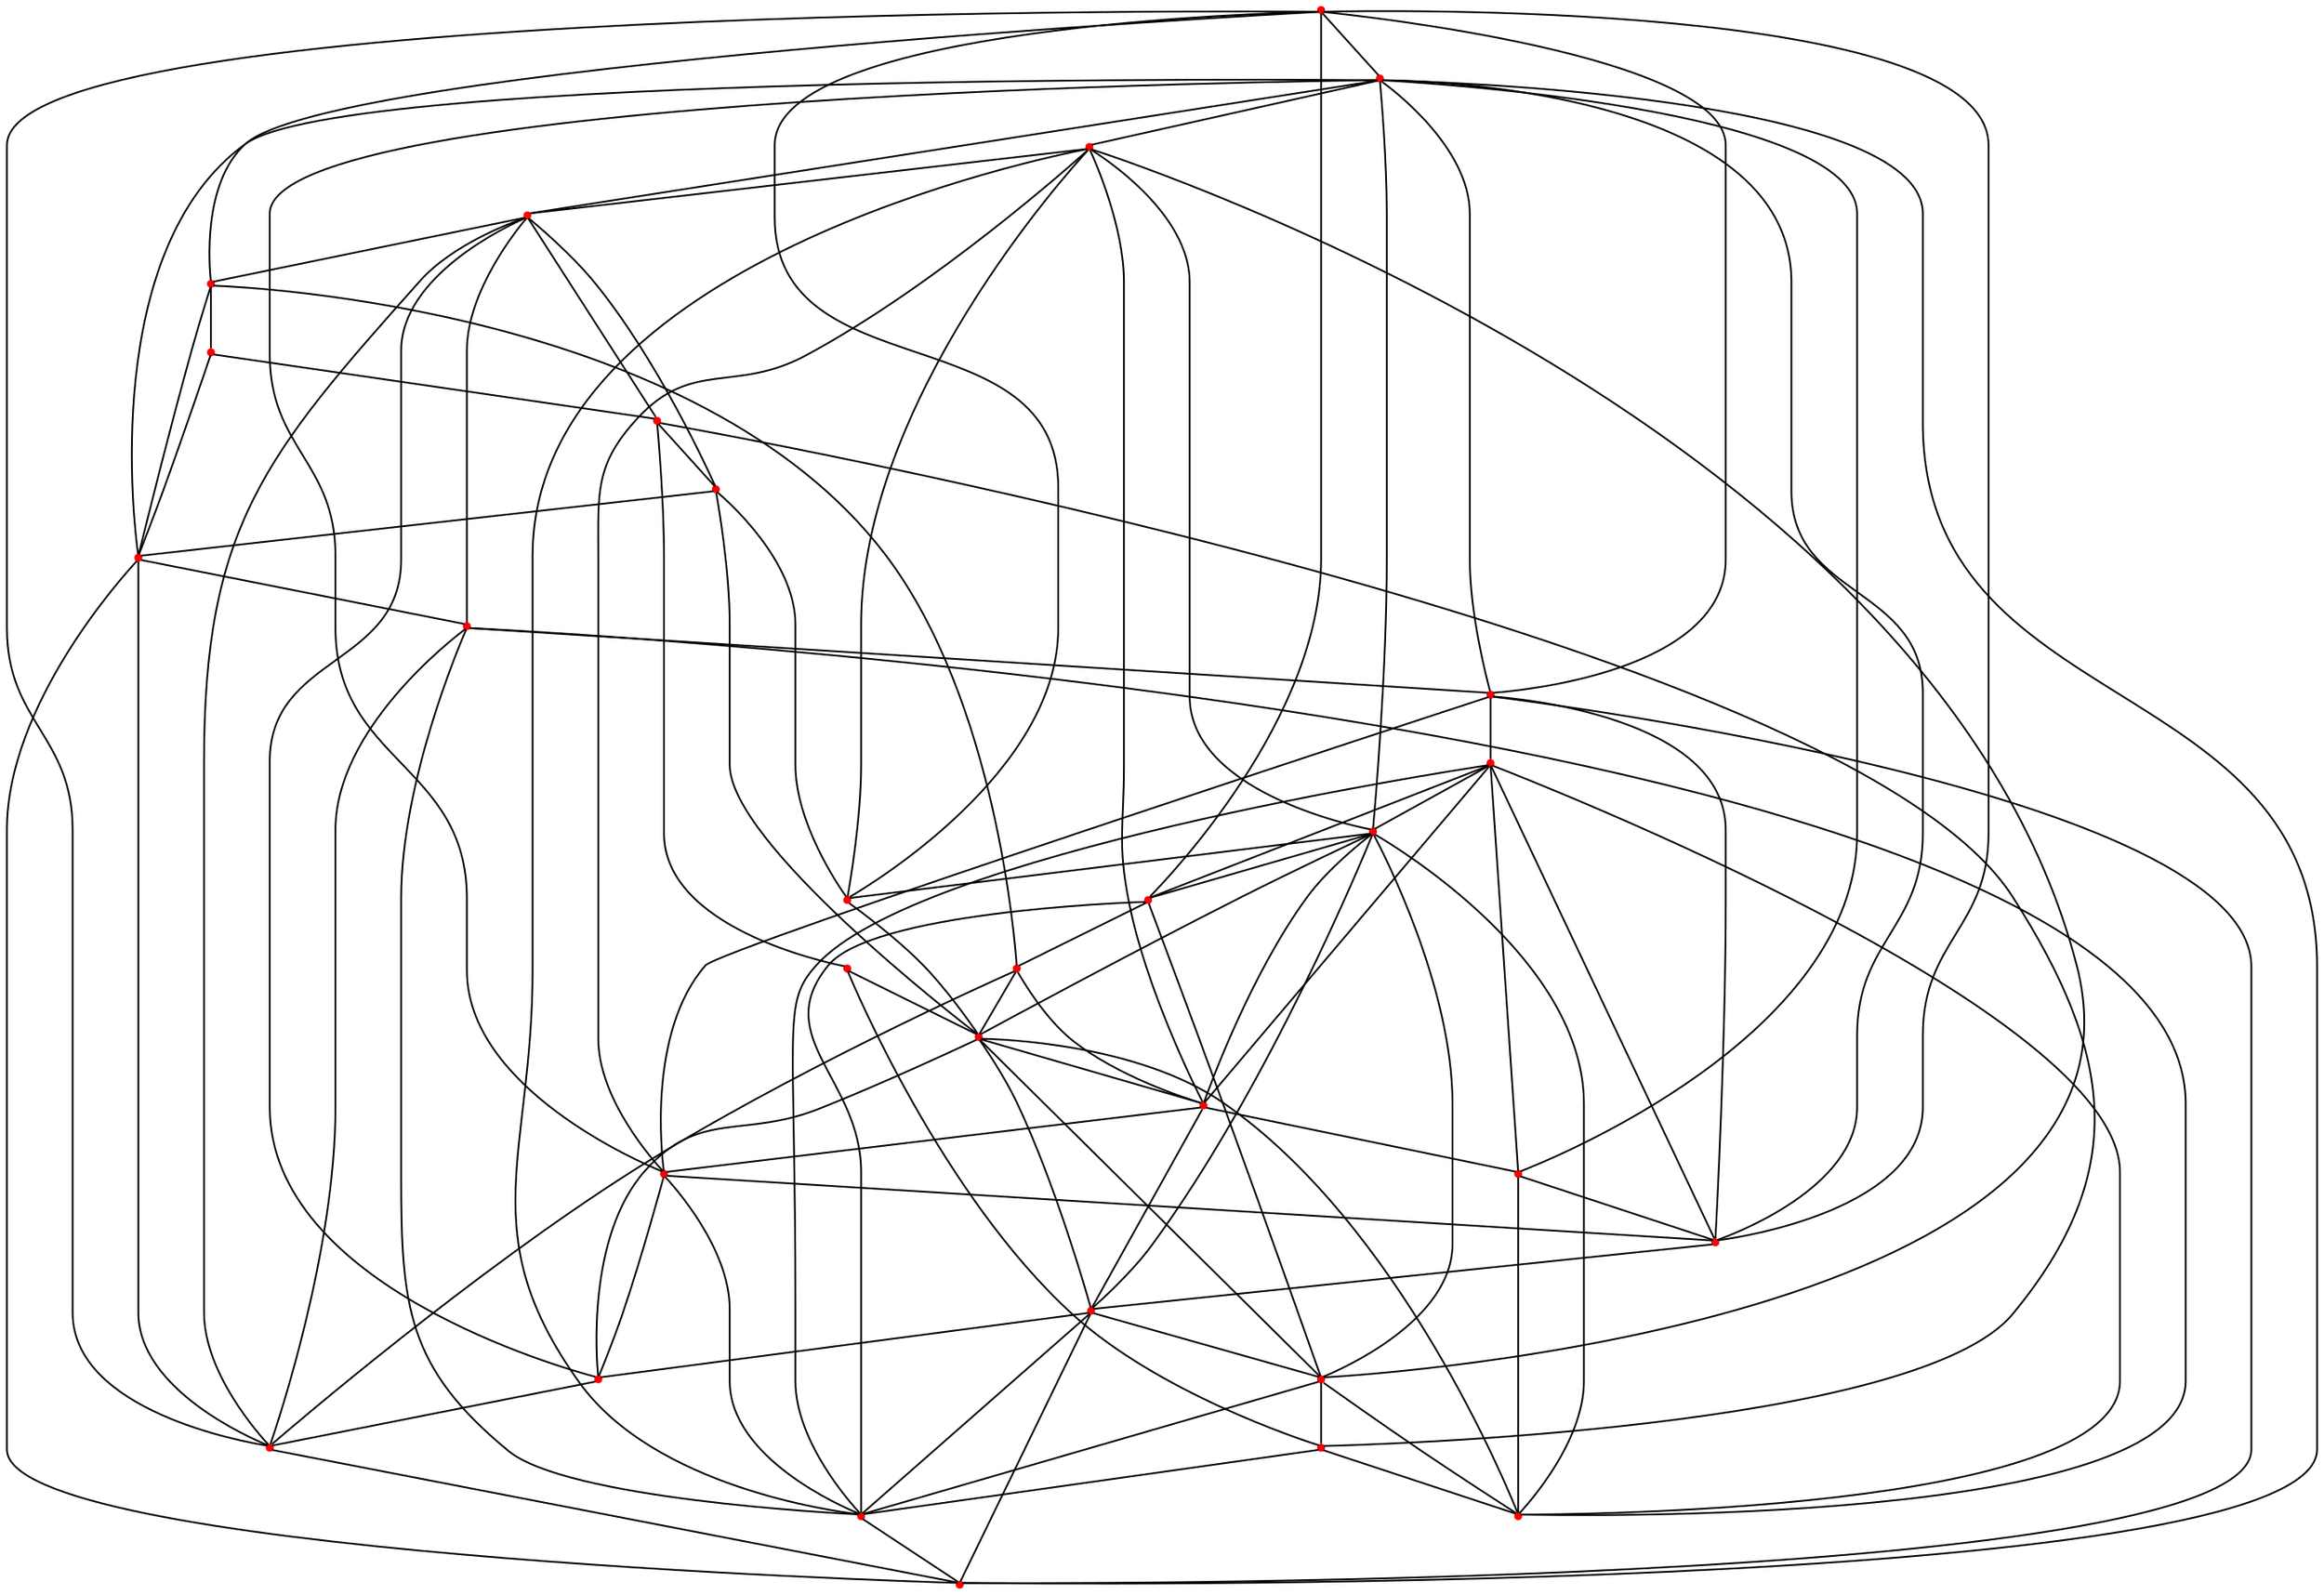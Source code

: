 strict graph "" {
	graph [bb="0,0,255.08,223.13"];
	node [label="\N",
		shape=point
	];
	1	[color=red,
		height=0.05,
		pos="170.17,201.84",
		width=0.05];
	8	[color=red,
		height=0.05,
		pos="175.11,142.99",
		width=0.05];
	1 -- 8	[pos="170.34,199.88 171.09,190.95 174.18,154.09 174.94,145.01"];
	14	[color=red,
		height=0.05,
		pos="70.801,221.33",
		width=0.05];
	1 -- 14	[pos="168.1,202.25 155.17,204.79 85.765,218.39 72.865,220.92"];
	18	[color=red,
		height=0.05,
		pos="120.83,217.33",
		width=0.05];
	1 -- 18	[pos="168.05,202.51 159.94,205.06 130.9,214.17 122.89,216.68"];
	22	[color=red,
		height=0.05,
		pos="234.95,184.58",
		width=0.05];
	1 -- 22	[pos="172.04,201.34 181.5,198.82 224.01,187.5 233.2,185.05"];
	7	[color=red,
		height=0.05,
		pos="126.97,82.723",
		width=0.05];
	8 -- 7	[pos="173.92,141.5 167.32,133.23 135.23,93.069 128.29,84.382"];
	5	[color=red,
		height=0.05,
		pos="84.591,186.98",
		width=0.05];
	8 -- 5	[pos="173.22,143.91 161.44,149.63 98.221,180.35 86.471,186.06"];
	20	[color=red,
		height=0.05,
		pos="72.386,146.74",
		width=0.05];
	8 -- 20	[pos="172.97,143.07 159.48,143.56 86.613,146.22 74.188,146.67"];
	23	[color=red,
		height=0.05,
		pos="245.93,47.168",
		width=0.05];
	8 -- 23	[pos="176.34,141.32 184.94,129.69 235.96,60.657 244.67,48.877"];
	28	[color=red,
		height=0.05,
		pos="250.36,142.47",
		width=0.05];
	8 -- 28	[pos="176.97,142.98 187.29,142.9 237.44,142.56 248.28,142.49"];
	26	[color=red,
		height=0.05,
		pos="1.8,177.94",
		width=0.05];
	14 -- 26	[pos="69.096,220.26 59.632,214.31 13.646,185.39 3.6994,179.14"];
	18 -- 5	[pos="119.28,216.02 113.31,211.03 91.983,193.17 86.102,188.24"];
	15	[color=red,
		height=0.05,
		pos="178.3,186.63",
		width=0.05];
	18 -- 15	[pos="122.74,216.31 131.47,211.65 167.46,192.42 176.32,187.69"];
	22 -- 8	[pos="233.47,183.55 225.27,177.85 185.39,150.13 176.76,144.13"];
	22 -- 15	[pos="233.07,184.65 224.46,184.96 188.99,186.24 180.25,186.56"];
	19	[color=red,
		height=0.05,
		pos="217.27,125.76",
		width=0.05];
	22 -- 19	[pos="234.36,182.62 231.68,173.69 220.61,136.85 217.88,127.78"];
	17	[color=red,
		height=0.05,
		pos="253.28,76.077",
		width=0.05];
	22 -- 17	[pos="235.27,182.7 237.49,169.53 250.7,91.351 252.95,78.012"];
	7 -- 20	[pos="125.62,84.305 118.13,93.084 81.756,135.75 73.889,144.97"];
	7 -- 19	[pos="128.85,83.622 140.61,89.222 203.68,119.28 215.4,124.86"];
	27	[color=red,
		height=0.05,
		pos="155.03,51.69",
		width=0.05];
	7 -- 27	[pos="128.48,81.054 133.39,75.616 148.92,58.45 153.65,53.218"];
	5 -- 14	[pos="83.849,188.82 81.433,194.84 73.805,213.85 71.48,219.64"];
	5 -- 26	[pos="82.544,186.75 71.09,185.5 15.042,179.39 3.775,178.16"];
	5 -- 15	[pos="86.548,186.97 98.743,186.93 164.19,186.68 176.35,186.64"];
	6	[color=red,
		height=0.05,
		pos="146.97,145.75",
		width=0.05];
	5 -- 6	[pos="86.132,185.96 94.688,180.3 136.26,152.83 145.25,146.89"];
	20 -- 14	[pos="72.347,148.58 72.13,158.81 71.073,208.52 70.845,219.28"];
	20 -- 18	[pos="73.584,148.48 80.286,158.25 113.08,206.04 119.68,215.64"];
	20 -- 6	[pos="74.23,146.71 84.459,146.58 134.17,145.92 144.92,145.78"];
	9	[color=red,
		height=0.05,
		pos="24.641,117.66",
		width=0.05];
	20 -- 9	[pos="70.797,145.77 63.548,141.35 33.646,123.15 26.284,118.67"];
	16	[color=red,
		height=0.05,
		pos="119.91,161.61",
		width=0.05];
	20 -- 16	[pos="74.428,147.37 82.245,149.82 110.21,158.57 117.93,160.99"];
	13	[color=red,
		height=0.05,
		pos="9.6493,76.261",
		width=0.05];
	20 -- 13	[pos="71.076,145.26 62.911,136.09 19.096,86.873 10.952,77.725"];
	23 -- 28	[pos="246.03,49.158 246.6,61.561 249.69,128.12 250.26,140.49"];
	23 -- 17	[pos="246.42,49.065 247.74,54.29 251.44,68.857 252.78,74.135"];
	4	[color=red,
		height=0.05,
		pos="172.77,15.031",
		width=0.05];
	23 -- 4	[pos="244.12,46.373 234,41.927 184.47,20.171 174.52,15.798"];
	28 -- 1	[pos="248.68,143.71 238.25,151.44 182.25,192.9 171.84,200.61"];
	28 -- 22	[pos="249.69,144.28 247.16,151.21 238.09,175.99 235.59,182.82"];
	28 -- 17	[pos="250.44,140.56 250.86,131.03 252.72,88.808 253.17,78.401"];
	12	[color=red,
		height=0.05,
		pos="170.92,102.54",
		width=0.05];
	28 -- 12	[pos="248.7,141.64 238.36,136.44 182.88,108.55 172.57,103.37"];
	26 -- 13	[pos="1.9639,175.82 2.9855,162.59 8.4674,91.572 9.4863,78.374"];
	15 -- 8	[pos="178.16,184.76 177.64,177.58 175.76,151.89 175.25,144.81"];
	19 -- 8	[pos="215.46,126.5 208.53,129.33 183.71,139.47 176.87,142.27"];
	19 -- 28	[pos="219.05,126.66 224.85,129.58 243.15,138.83 248.73,141.65"];
	17 -- 27	[pos="251.22,75.568 238.44,72.394 169.82,55.362 157.07,52.197"];
	17 -- 4	[pos="251.59,74.802 241.12,66.857 184.89,24.224 174.44,16.299"];
	21	[color=red,
		height=0.05,
		pos="175.8,67.199",
		width=0.05];
	17 -- 21	[pos="251.36,75.858 240.64,74.629 188.19,68.619 177.64,67.411"];
	27 -- 8	[pos="155.45,53.597 158.06,65.479 172.09,129.24 174.7,141.09"];
	27 -- 4	[pos="155.99,49.719 159.09,43.295 168.91,23.017 171.9,16.837"];
	24	[color=red,
		height=0.05,
		pos="191.69,47.114",
		width=0.05];
	27 -- 24	[pos="157,51.444 163.43,50.642 183.7,48.111 189.88,47.339"];
	30	[color=red,
		height=0.05,
		pos="96.651,58.844",
		width=0.05];
	27 -- 30	[pos="153.09,51.928 144.23,53.014 107.66,57.494 98.661,58.598"];
	10	[color=red,
		height=0.05,
		pos="78.819,105.57",
		width=0.05];
	27 -- 10	[pos="153.44,52.815 143.52,59.827 90.295,97.457 80.402,104.45"];
	25	[color=red,
		height=0.05,
		pos="211.09,95.311",
		width=0.05];
	27 -- 25	[pos="156.9,53.141 165.56,59.883 201.78,88.066 209.6,94.15"];
	6 -- 18	[pos="146.32,147.52 142.71,157.42 125.01,205.88 121.46,215.62"];
	6 -- 22	[pos="148.81,146.56 160.26,151.62 221.7,178.73 233.12,183.77"];
	6 -- 21	[pos="147.68,143.81 151.67,132.94 171.19,79.763 175.11,69.073"];
	9 -- 5	[pos="25.893,119.11 33.695,128.13 75.563,176.54 83.345,185.54"];
	9 -- 10	[pos="26.443,117.26 34.669,115.43 68.6,107.85 76.954,105.99"];
	16 -- 18	[pos="119.94,163.46 120.08,171.92 120.66,206.82 120.8,215.41"];
	16 -- 19	[pos="121.6,160.99 133.42,156.63 203.57,130.8 215.54,126.4"];
	13 -- 9	[pos="10.293,78.04 12.759,84.851 21.583,109.22 24.016,115.94"];
	11	[color=red,
		height=0.05,
		pos="87.024,1.8",
		width=0.05];
	13 -- 11	[pos="10.992,74.969 20.304,66.008 75.183,13.196 85.39,3.3724"];
	29	[color=red,
		height=0.05,
		pos="26.982,10.524",
		width=0.05];
	13 -- 29	[pos="10.149,74.365 12.68,64.766 24.055,21.626 26.513,12.304"];
	4 -- 6	[pos="172.41,16.879 169.52,31.527 150.34,128.69 147.36,143.78"];
	4 -- 30	[pos="171.18,15.947 161.28,21.648 108.11,52.247 98.233,57.934"];
	12 -- 15	[pos="171.1,104.62 172.12,116.25 177.12,173.18 178.12,184.63"];
	12 -- 27	[pos="170.23,100.36 167.62,91.991 158.27,62.062 155.69,53.81"];
	12 -- 16	[pos="169.65,104 162.66,112.1 128.67,151.47 121.31,159.98"];
	12 -- 21	[pos="171.18,100.64 172.02,94.561 174.63,75.617 175.51,69.284"];
	12 -- 24	[pos="171.61,100.7 174.76,92.281 187.77,57.568 190.97,49.022"];
	12 -- 30	[pos="169.08,101.46 158.81,95.415 108.53,65.833 98.423,59.886"];
	3	[color=red,
		height=0.05,
		pos="137.47,13.377",
		width=0.05];
	12 -- 3	[pos="170.22,100.68 165.86,89.075 142.5,26.803 138.16,15.229"];
	21 -- 7	[pos="173.7,67.866 165.67,70.419 136.93,79.556 129,82.075"];
	21 -- 15	[pos="175.84,69.272 176.14,83.768 177.95,169.82 178.26,184.5"];
	21 -- 19	[pos="176.99,68.888 183.05,77.439 210.27,115.87 216.15,124.17"];
	21 -- 25	[pos="177.31,68.407 183.12,73.031 203.89,89.577 209.62,94.139"];
	2	[color=red,
		height=0.05,
		pos="111.94,127.55",
		width=0.05];
	2 -- 14	[pos="111.08,129.51 105.72,141.71 76.995,207.21 71.656,219.38"];
	2 -- 18	[pos="112.12,129.43 113.28,141.11 119.49,203.81 120.65,215.46"];
	2 -- 24	[pos="113.32,126.16 123,116.39 180.46,58.437 190.27,48.548"];
	2 -- 30	[pos="111.49,125.57 109.26,115.54 99.233,70.447 97.065,60.704"];
	24 -- 7	[pos="190.09,47.994 181.21,52.878 138.08,76.61 128.75,81.743"];
	24 -- 23	[pos="193.49,47.115 201.73,47.124 235.7,47.157 244.07,47.166"];
	24 -- 19	[pos="192.32,49.058 195.86,59.938 213.18,113.18 216.66,123.88"];
	24 -- 17	[pos="193.47,47.949 202.46,52.179 242.87,71.186 251.61,75.293"];
	30 -- 9	[pos="95.147,60.072 85.776,67.727 35.484,108.81 26.136,116.44"];
	30 -- 16	[pos="97.055,60.627 99.878,73.101 116.63,147.14 119.49,159.78"];
	30 -- 24	[pos="98.636,58.599 111,57.072 177.38,48.88 189.72,47.357"];
	10 -- 1	[pos="80.11,106.93 90.346,117.72 158.25,189.28 168.8,200.39"];
	10 -- 7	[pos="80.888,104.59 88.808,100.83 117.15,87.383 124.96,83.675"];
	10 -- 30	[pos="79.585,103.56 82.518,95.876 93.014,68.375 95.908,60.792"];
	3 -- 7	[pos="137.16,15.378 135.63,25.504 128.74,71.012 127.25,80.845"];
	3 -- 27	[pos="138.22,15.024 141.06,21.211 151.08,43.061 154.14,49.738"];
	3 -- 4	[pos="139.37,13.466 145.44,13.751 164.36,14.637 170.69,14.934"];
	3 -- 21	[pos="138.74,15.168 144.56,23.34 168.57,57.047 174.48,65.346"];
	3 -- 30	[pos="136.11,14.89 129.91,21.793 104.35,50.268 98.056,57.279"];
	3 -- 11	[pos="135.3,12.88 127,10.976 97.314,4.1615 89.128,2.2827"];
	3 -- 25	[pos="138.75,14.8 147.68,24.745 200.73,83.777 209.78,93.85"];
	11 -- 4	[pos="88.815,2.0764 99.975,3.7983 159.86,13.039 170.99,14.757"];
	11 -- 21	[pos="88.565,2.9351 99.34,10.873 163.3,57.992 174.21,66.032"];
	25 -- 1	[pos="210.38,97.16 205.42,110.09 175.93,186.85 170.9,199.94"];
	25 -- 17	[pos="212.91,94.485 219.85,91.321 244.67,80 251.52,76.879"];
	25 -- 2	[pos="209.37,95.871 197.34,99.784 125.89,123.01 113.7,126.98"];
	29 -- 30	[pos="28.704,11.719 38.259,18.346 84.691,50.549 94.734,57.514"];
	29 -- 11	[pos="28.98,10.234 38.096,8.9095 75.699,3.4456 84.958,2.1003"];
}
